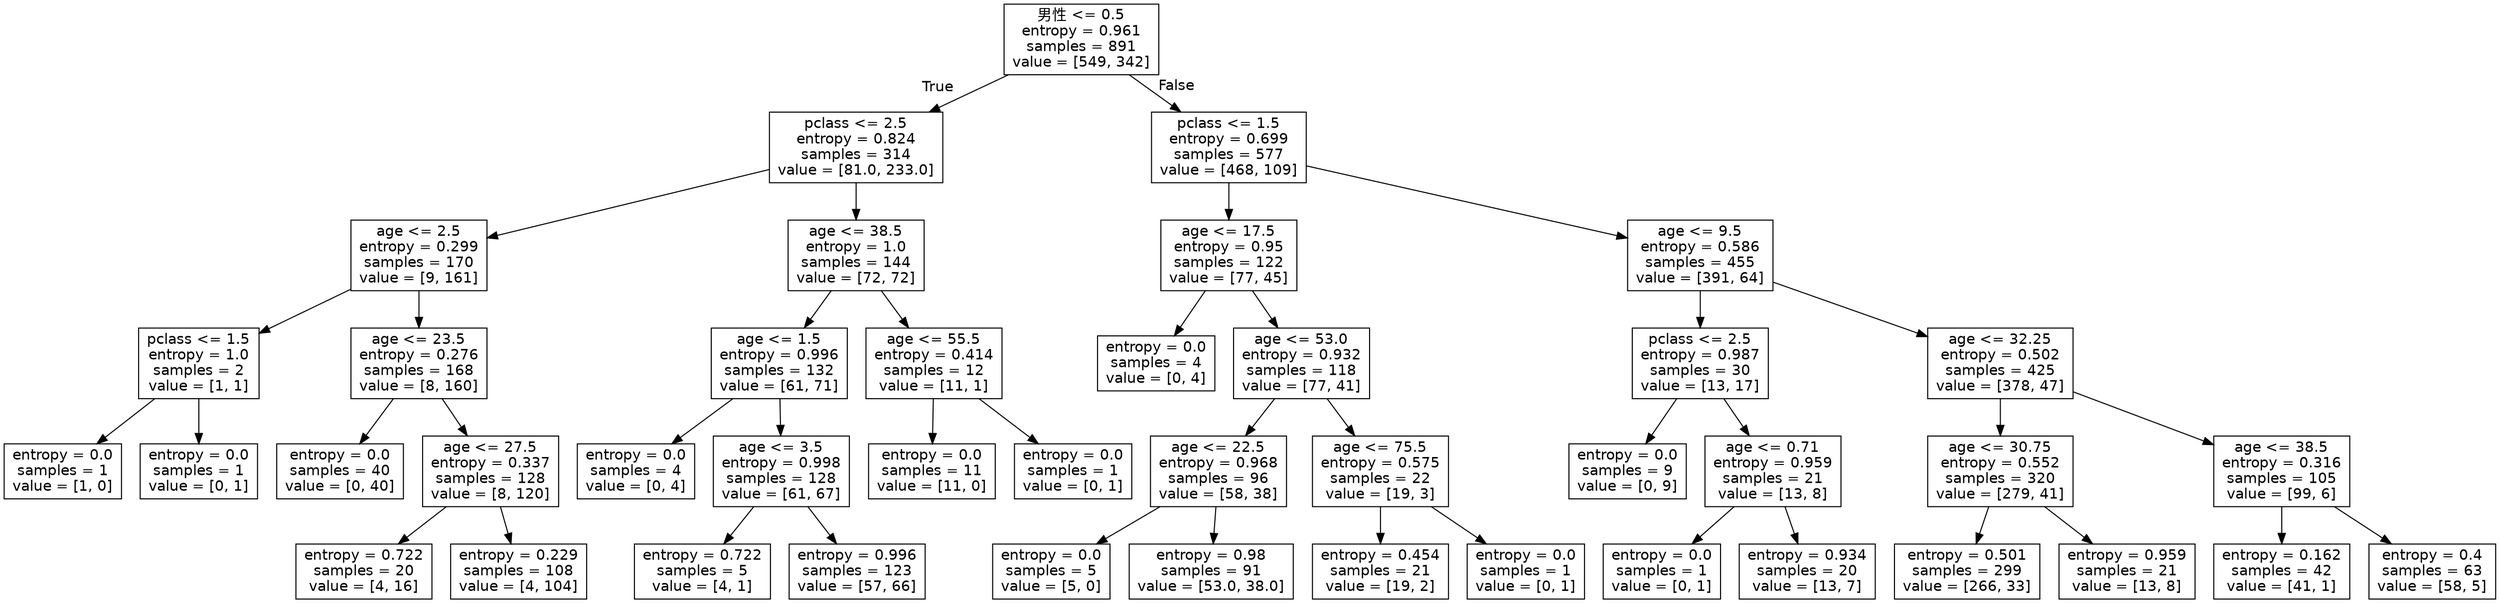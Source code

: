 digraph Tree {
node [shape=box, fontname="helvetica"] ;
edge [fontname="helvetica"] ;
0 [label="男性 <= 0.5\nentropy = 0.961\nsamples = 891\nvalue = [549, 342]"] ;
1 [label="pclass <= 2.5\nentropy = 0.824\nsamples = 314\nvalue = [81.0, 233.0]"] ;
0 -> 1 [labeldistance=2.5, labelangle=45, headlabel="True"] ;
2 [label="age <= 2.5\nentropy = 0.299\nsamples = 170\nvalue = [9, 161]"] ;
1 -> 2 ;
3 [label="pclass <= 1.5\nentropy = 1.0\nsamples = 2\nvalue = [1, 1]"] ;
2 -> 3 ;
4 [label="entropy = 0.0\nsamples = 1\nvalue = [1, 0]"] ;
3 -> 4 ;
5 [label="entropy = 0.0\nsamples = 1\nvalue = [0, 1]"] ;
3 -> 5 ;
6 [label="age <= 23.5\nentropy = 0.276\nsamples = 168\nvalue = [8, 160]"] ;
2 -> 6 ;
7 [label="entropy = 0.0\nsamples = 40\nvalue = [0, 40]"] ;
6 -> 7 ;
8 [label="age <= 27.5\nentropy = 0.337\nsamples = 128\nvalue = [8, 120]"] ;
6 -> 8 ;
9 [label="entropy = 0.722\nsamples = 20\nvalue = [4, 16]"] ;
8 -> 9 ;
10 [label="entropy = 0.229\nsamples = 108\nvalue = [4, 104]"] ;
8 -> 10 ;
11 [label="age <= 38.5\nentropy = 1.0\nsamples = 144\nvalue = [72, 72]"] ;
1 -> 11 ;
12 [label="age <= 1.5\nentropy = 0.996\nsamples = 132\nvalue = [61, 71]"] ;
11 -> 12 ;
13 [label="entropy = 0.0\nsamples = 4\nvalue = [0, 4]"] ;
12 -> 13 ;
14 [label="age <= 3.5\nentropy = 0.998\nsamples = 128\nvalue = [61, 67]"] ;
12 -> 14 ;
15 [label="entropy = 0.722\nsamples = 5\nvalue = [4, 1]"] ;
14 -> 15 ;
16 [label="entropy = 0.996\nsamples = 123\nvalue = [57, 66]"] ;
14 -> 16 ;
17 [label="age <= 55.5\nentropy = 0.414\nsamples = 12\nvalue = [11, 1]"] ;
11 -> 17 ;
18 [label="entropy = 0.0\nsamples = 11\nvalue = [11, 0]"] ;
17 -> 18 ;
19 [label="entropy = 0.0\nsamples = 1\nvalue = [0, 1]"] ;
17 -> 19 ;
20 [label="pclass <= 1.5\nentropy = 0.699\nsamples = 577\nvalue = [468, 109]"] ;
0 -> 20 [labeldistance=2.5, labelangle=-45, headlabel="False"] ;
21 [label="age <= 17.5\nentropy = 0.95\nsamples = 122\nvalue = [77, 45]"] ;
20 -> 21 ;
22 [label="entropy = 0.0\nsamples = 4\nvalue = [0, 4]"] ;
21 -> 22 ;
23 [label="age <= 53.0\nentropy = 0.932\nsamples = 118\nvalue = [77, 41]"] ;
21 -> 23 ;
24 [label="age <= 22.5\nentropy = 0.968\nsamples = 96\nvalue = [58, 38]"] ;
23 -> 24 ;
25 [label="entropy = 0.0\nsamples = 5\nvalue = [5, 0]"] ;
24 -> 25 ;
26 [label="entropy = 0.98\nsamples = 91\nvalue = [53.0, 38.0]"] ;
24 -> 26 ;
27 [label="age <= 75.5\nentropy = 0.575\nsamples = 22\nvalue = [19, 3]"] ;
23 -> 27 ;
28 [label="entropy = 0.454\nsamples = 21\nvalue = [19, 2]"] ;
27 -> 28 ;
29 [label="entropy = 0.0\nsamples = 1\nvalue = [0, 1]"] ;
27 -> 29 ;
30 [label="age <= 9.5\nentropy = 0.586\nsamples = 455\nvalue = [391, 64]"] ;
20 -> 30 ;
31 [label="pclass <= 2.5\nentropy = 0.987\nsamples = 30\nvalue = [13, 17]"] ;
30 -> 31 ;
32 [label="entropy = 0.0\nsamples = 9\nvalue = [0, 9]"] ;
31 -> 32 ;
33 [label="age <= 0.71\nentropy = 0.959\nsamples = 21\nvalue = [13, 8]"] ;
31 -> 33 ;
34 [label="entropy = 0.0\nsamples = 1\nvalue = [0, 1]"] ;
33 -> 34 ;
35 [label="entropy = 0.934\nsamples = 20\nvalue = [13, 7]"] ;
33 -> 35 ;
36 [label="age <= 32.25\nentropy = 0.502\nsamples = 425\nvalue = [378, 47]"] ;
30 -> 36 ;
37 [label="age <= 30.75\nentropy = 0.552\nsamples = 320\nvalue = [279, 41]"] ;
36 -> 37 ;
38 [label="entropy = 0.501\nsamples = 299\nvalue = [266, 33]"] ;
37 -> 38 ;
39 [label="entropy = 0.959\nsamples = 21\nvalue = [13, 8]"] ;
37 -> 39 ;
40 [label="age <= 38.5\nentropy = 0.316\nsamples = 105\nvalue = [99, 6]"] ;
36 -> 40 ;
41 [label="entropy = 0.162\nsamples = 42\nvalue = [41, 1]"] ;
40 -> 41 ;
42 [label="entropy = 0.4\nsamples = 63\nvalue = [58, 5]"] ;
40 -> 42 ;
}